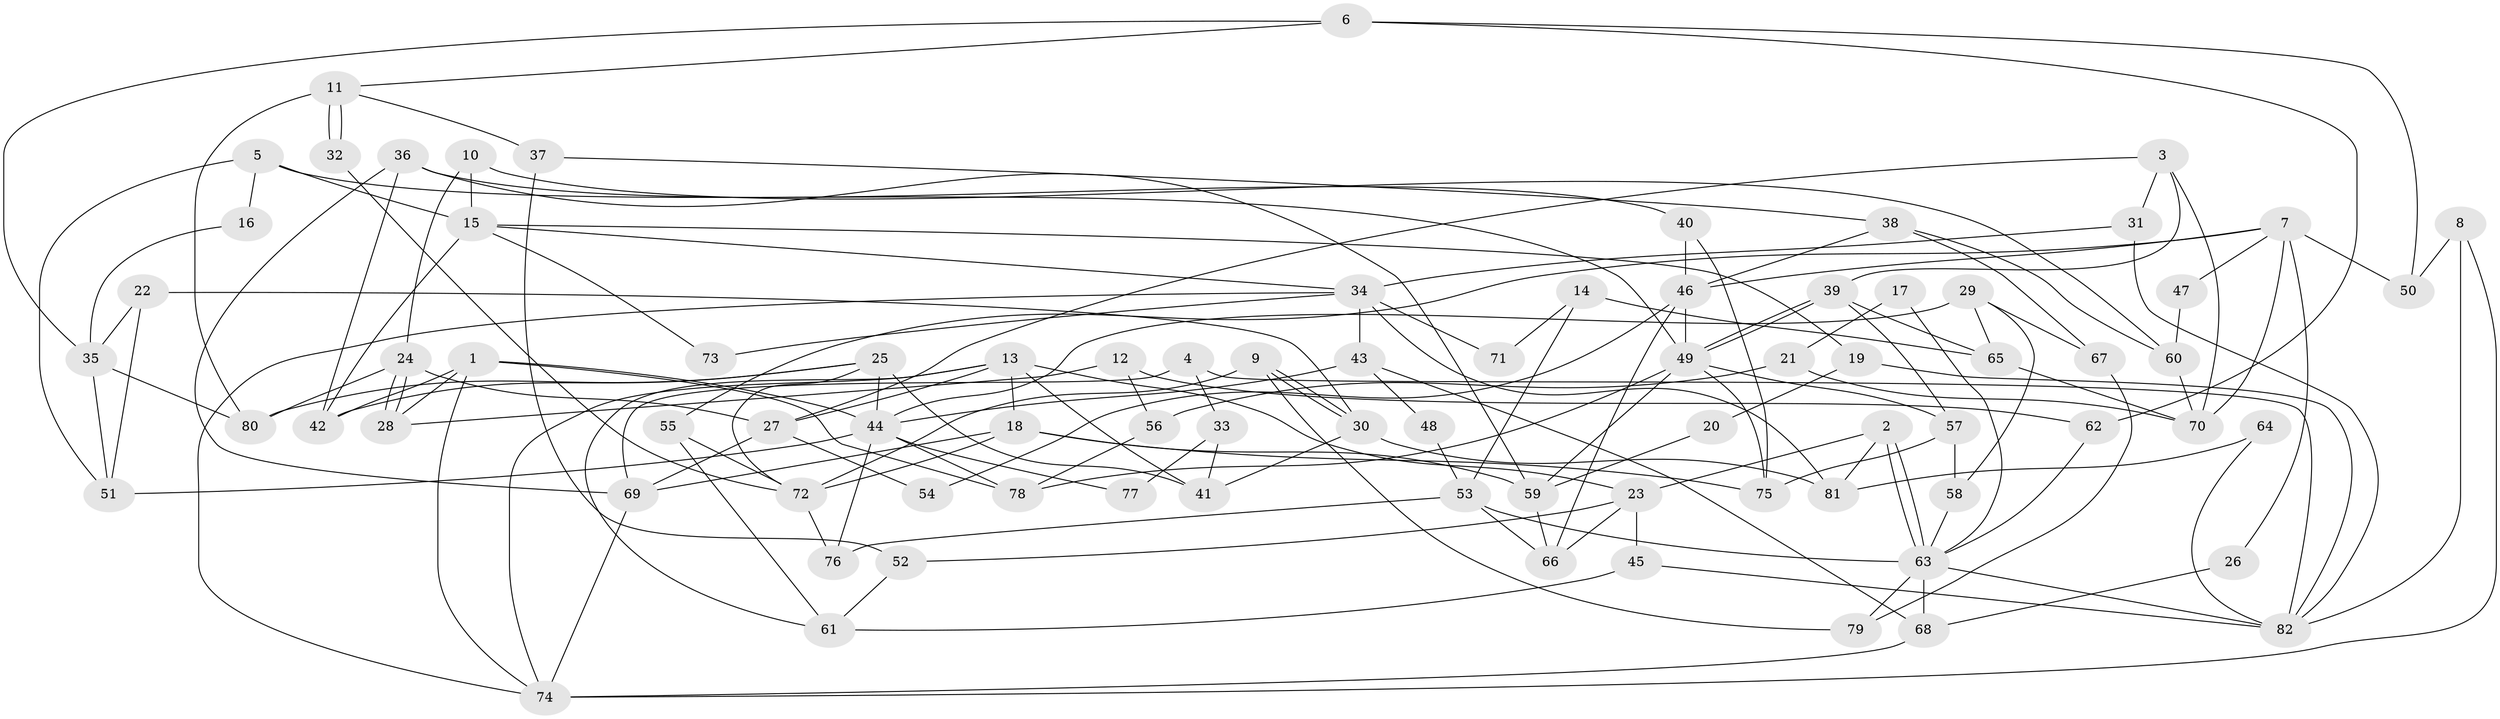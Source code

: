 // coarse degree distribution, {5: 0.21052631578947367, 6: 0.12280701754385964, 7: 0.03508771929824561, 3: 0.17543859649122806, 4: 0.24561403508771928, 13: 0.017543859649122806, 14: 0.017543859649122806, 2: 0.10526315789473684, 11: 0.017543859649122806, 8: 0.017543859649122806, 9: 0.017543859649122806, 1: 0.017543859649122806}
// Generated by graph-tools (version 1.1) at 2025/18/03/04/25 18:18:38]
// undirected, 82 vertices, 164 edges
graph export_dot {
graph [start="1"]
  node [color=gray90,style=filled];
  1;
  2;
  3;
  4;
  5;
  6;
  7;
  8;
  9;
  10;
  11;
  12;
  13;
  14;
  15;
  16;
  17;
  18;
  19;
  20;
  21;
  22;
  23;
  24;
  25;
  26;
  27;
  28;
  29;
  30;
  31;
  32;
  33;
  34;
  35;
  36;
  37;
  38;
  39;
  40;
  41;
  42;
  43;
  44;
  45;
  46;
  47;
  48;
  49;
  50;
  51;
  52;
  53;
  54;
  55;
  56;
  57;
  58;
  59;
  60;
  61;
  62;
  63;
  64;
  65;
  66;
  67;
  68;
  69;
  70;
  71;
  72;
  73;
  74;
  75;
  76;
  77;
  78;
  79;
  80;
  81;
  82;
  1 -- 78;
  1 -- 42;
  1 -- 28;
  1 -- 44;
  1 -- 74;
  2 -- 63;
  2 -- 63;
  2 -- 81;
  2 -- 23;
  3 -- 39;
  3 -- 27;
  3 -- 31;
  3 -- 70;
  4 -- 82;
  4 -- 69;
  4 -- 33;
  5 -- 51;
  5 -- 49;
  5 -- 15;
  5 -- 16;
  6 -- 11;
  6 -- 50;
  6 -- 35;
  6 -- 62;
  7 -- 46;
  7 -- 55;
  7 -- 26;
  7 -- 47;
  7 -- 50;
  7 -- 70;
  8 -- 74;
  8 -- 82;
  8 -- 50;
  9 -- 30;
  9 -- 30;
  9 -- 72;
  9 -- 79;
  10 -- 24;
  10 -- 60;
  10 -- 15;
  11 -- 32;
  11 -- 32;
  11 -- 80;
  11 -- 37;
  12 -- 62;
  12 -- 28;
  12 -- 56;
  13 -- 27;
  13 -- 18;
  13 -- 23;
  13 -- 41;
  13 -- 61;
  13 -- 74;
  14 -- 53;
  14 -- 65;
  14 -- 71;
  15 -- 19;
  15 -- 34;
  15 -- 42;
  15 -- 73;
  16 -- 35;
  17 -- 63;
  17 -- 21;
  18 -- 69;
  18 -- 59;
  18 -- 72;
  18 -- 75;
  19 -- 82;
  19 -- 20;
  20 -- 59;
  21 -- 70;
  21 -- 56;
  22 -- 30;
  22 -- 35;
  22 -- 51;
  23 -- 45;
  23 -- 52;
  23 -- 66;
  24 -- 28;
  24 -- 28;
  24 -- 80;
  24 -- 27;
  25 -- 72;
  25 -- 44;
  25 -- 41;
  25 -- 42;
  25 -- 80;
  26 -- 68;
  27 -- 69;
  27 -- 54;
  29 -- 65;
  29 -- 44;
  29 -- 58;
  29 -- 67;
  30 -- 41;
  30 -- 81;
  31 -- 34;
  31 -- 82;
  32 -- 72;
  33 -- 41;
  33 -- 77;
  34 -- 74;
  34 -- 43;
  34 -- 71;
  34 -- 73;
  34 -- 81;
  35 -- 51;
  35 -- 80;
  36 -- 42;
  36 -- 59;
  36 -- 40;
  36 -- 69;
  37 -- 38;
  37 -- 52;
  38 -- 46;
  38 -- 67;
  38 -- 60;
  39 -- 57;
  39 -- 49;
  39 -- 49;
  39 -- 65;
  40 -- 75;
  40 -- 46;
  43 -- 68;
  43 -- 44;
  43 -- 48;
  44 -- 51;
  44 -- 76;
  44 -- 77;
  44 -- 78;
  45 -- 61;
  45 -- 82;
  46 -- 49;
  46 -- 54;
  46 -- 66;
  47 -- 60;
  48 -- 53;
  49 -- 57;
  49 -- 59;
  49 -- 75;
  49 -- 78;
  52 -- 61;
  53 -- 66;
  53 -- 63;
  53 -- 76;
  55 -- 61;
  55 -- 72;
  56 -- 78;
  57 -- 58;
  57 -- 75;
  58 -- 63;
  59 -- 66;
  60 -- 70;
  62 -- 63;
  63 -- 82;
  63 -- 68;
  63 -- 79;
  64 -- 81;
  64 -- 82;
  65 -- 70;
  67 -- 79;
  68 -- 74;
  69 -- 74;
  72 -- 76;
}
